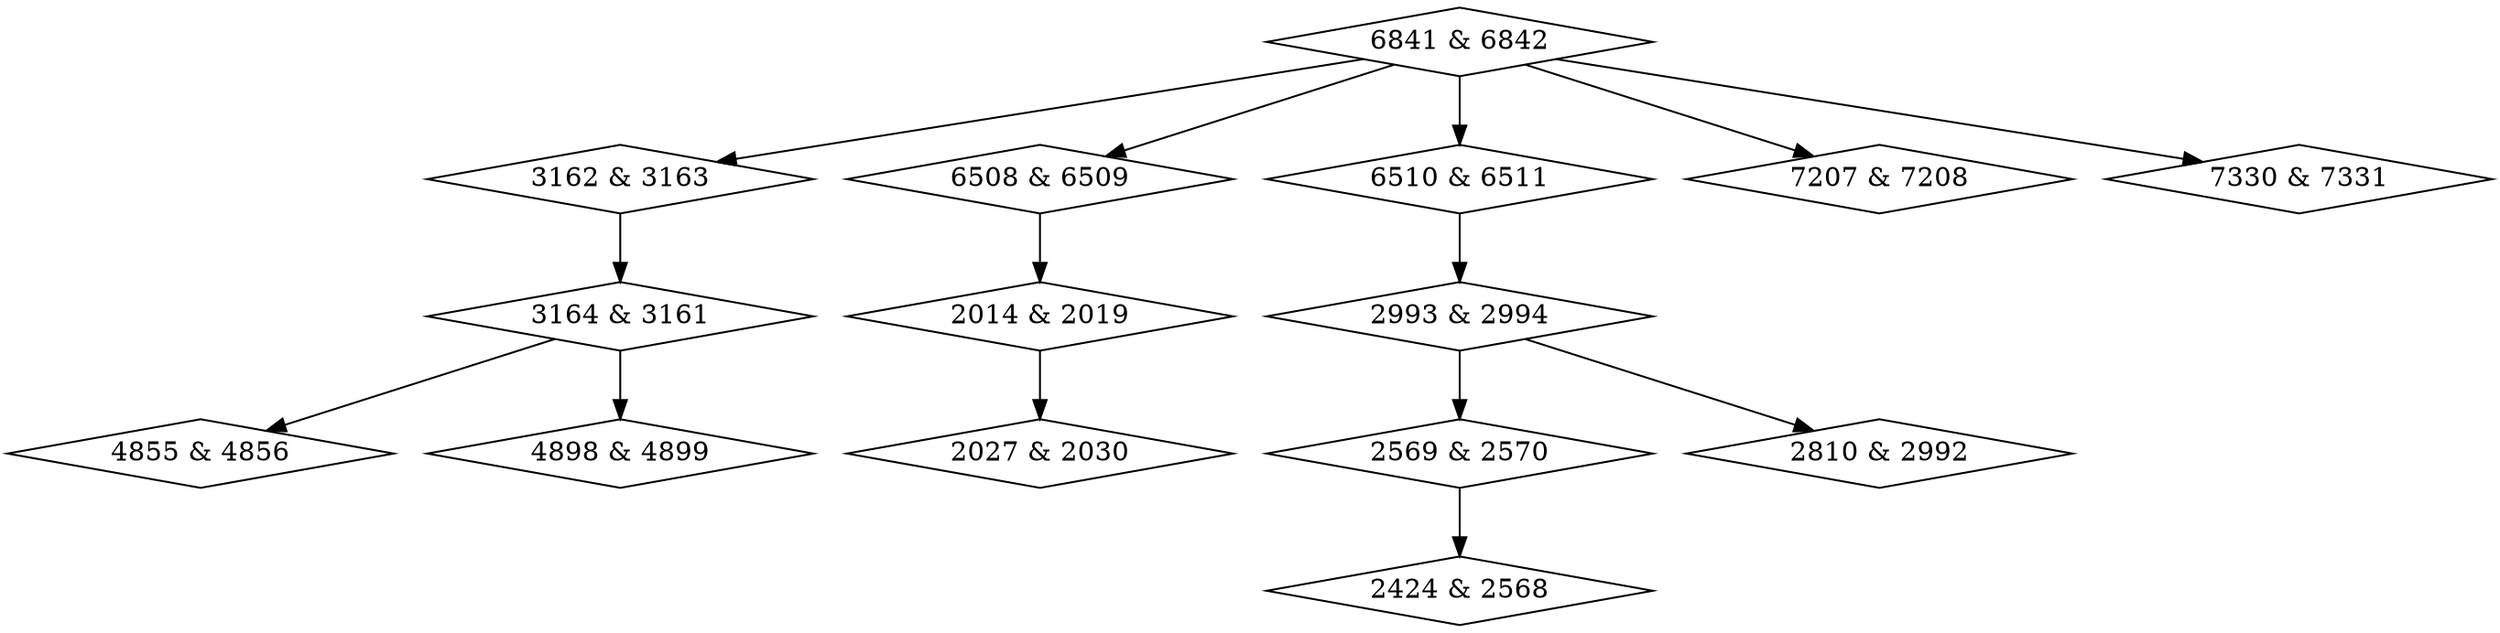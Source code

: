 digraph {
0 [label = "2014 & 2019", shape = diamond];
1 [label = "2027 & 2030", shape = diamond];
2 [label = "2424 & 2568", shape = diamond];
3 [label = "2569 & 2570", shape = diamond];
4 [label = "2810 & 2992", shape = diamond];
5 [label = "3164 & 3161", shape = diamond];
6 [label = "2993 & 2994", shape = diamond];
7 [label = "3162 & 3163", shape = diamond];
8 [label = "4855 & 4856", shape = diamond];
9 [label = "4898 & 4899", shape = diamond];
10 [label = "6508 & 6509", shape = diamond];
11 [label = "6510 & 6511", shape = diamond];
12 [label = "6841 & 6842", shape = diamond];
13 [label = "7207 & 7208", shape = diamond];
14 [label = "7330 & 7331", shape = diamond];
0->1;
3->2;
5->8;
5->9;
6->3;
6->4;
7->5;
10->0;
11->6;
12->7;
12->10;
12->11;
12->13;
12->14;
}
